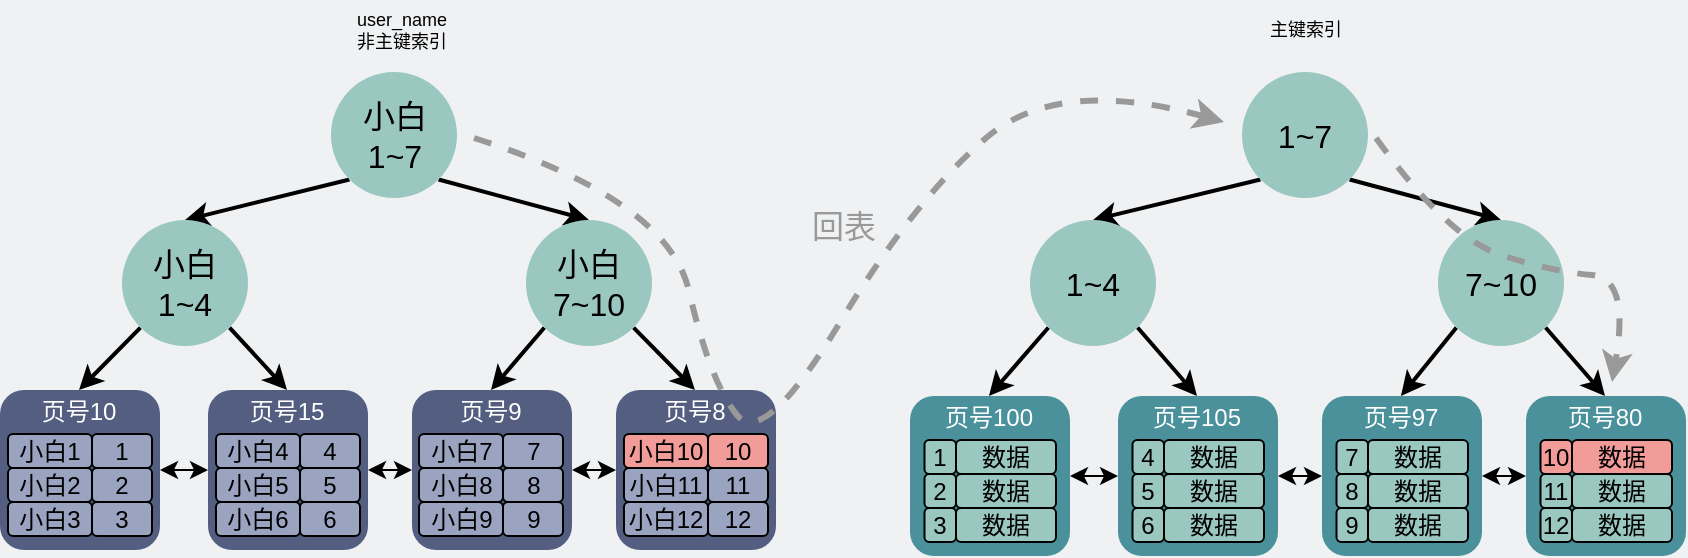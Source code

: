 <mxfile version="17.5.0" type="github">
  <diagram id="3228e29e-7158-1315-38df-8450db1d8a1d" name="Page-1">
    <mxGraphModel dx="953" dy="-217" grid="0" gridSize="10" guides="1" tooltips="1" connect="1" arrows="1" fold="1" page="1" pageScale="1" pageWidth="900" pageHeight="400" background="#EFF1F3" math="0" shadow="0">
      <root>
        <mxCell id="0" />
        <mxCell id="1" parent="0" />
        <mxCell id="I5GyB5XluzBlx0XXR46O-14" style="edgeStyle=none;rounded=0;orthogonalLoop=1;jettySize=auto;html=1;exitX=0;exitY=1;exitDx=0;exitDy=0;fontSize=16;entryX=0.5;entryY=0;entryDx=0;entryDy=0;strokeWidth=2;strokeColor=#000000;" parent="1" source="I5GyB5XluzBlx0XXR46O-1" target="I5GyB5XluzBlx0XXR46O-2" edge="1">
          <mxGeometry relative="1" as="geometry" />
        </mxCell>
        <mxCell id="I5GyB5XluzBlx0XXR46O-15" style="edgeStyle=none;rounded=0;orthogonalLoop=1;jettySize=auto;html=1;exitX=1;exitY=1;exitDx=0;exitDy=0;entryX=0.5;entryY=0;entryDx=0;entryDy=0;fontSize=16;strokeWidth=2;strokeColor=#000000;" parent="1" source="I5GyB5XluzBlx0XXR46O-1" target="I5GyB5XluzBlx0XXR46O-3" edge="1">
          <mxGeometry relative="1" as="geometry" />
        </mxCell>
        <mxCell id="I5GyB5XluzBlx0XXR46O-1" value="&lt;font style=&quot;font-size: 16px&quot;&gt;1~7&lt;/font&gt;" style="ellipse;whiteSpace=wrap;html=1;aspect=fixed;fillColor=#9AC7BF;strokeColor=none;" parent="1" vertex="1">
          <mxGeometry x="650" y="897" width="63" height="63" as="geometry" />
        </mxCell>
        <mxCell id="I5GyB5XluzBlx0XXR46O-20" style="edgeStyle=none;rounded=0;orthogonalLoop=1;jettySize=auto;html=1;exitX=0;exitY=1;exitDx=0;exitDy=0;fontSize=16;entryX=0.5;entryY=0;entryDx=0;entryDy=0;strokeWidth=2;strokeColor=#000000;" parent="1" source="I5GyB5XluzBlx0XXR46O-2" target="yyw1uqhGUR_v7xHCsKaX-19" edge="1">
          <mxGeometry relative="1" as="geometry">
            <mxPoint x="537" y="1055" as="targetPoint" />
          </mxGeometry>
        </mxCell>
        <mxCell id="I5GyB5XluzBlx0XXR46O-22" style="edgeStyle=none;rounded=0;orthogonalLoop=1;jettySize=auto;html=1;exitX=1;exitY=1;exitDx=0;exitDy=0;entryX=0.5;entryY=0;entryDx=0;entryDy=0;fontSize=16;strokeWidth=2;strokeColor=#000000;" parent="1" source="I5GyB5XluzBlx0XXR46O-2" target="yyw1uqhGUR_v7xHCsKaX-27" edge="1">
          <mxGeometry relative="1" as="geometry">
            <mxPoint x="611.87" y="1055" as="targetPoint" />
          </mxGeometry>
        </mxCell>
        <mxCell id="I5GyB5XluzBlx0XXR46O-2" value="&lt;span style=&quot;font-size: 16px&quot;&gt;1~4&lt;/span&gt;" style="ellipse;whiteSpace=wrap;html=1;aspect=fixed;fillColor=#9AC7BF;strokeColor=none;" parent="1" vertex="1">
          <mxGeometry x="544" y="971" width="63" height="63" as="geometry" />
        </mxCell>
        <mxCell id="I5GyB5XluzBlx0XXR46O-23" style="edgeStyle=none;rounded=0;orthogonalLoop=1;jettySize=auto;html=1;exitX=0;exitY=1;exitDx=0;exitDy=0;entryX=0.5;entryY=0;entryDx=0;entryDy=0;fontSize=16;strokeWidth=2;strokeColor=#000000;" parent="1" source="I5GyB5XluzBlx0XXR46O-3" target="yyw1uqhGUR_v7xHCsKaX-35" edge="1">
          <mxGeometry relative="1" as="geometry">
            <mxPoint x="688" y="1055" as="targetPoint" />
          </mxGeometry>
        </mxCell>
        <mxCell id="I5GyB5XluzBlx0XXR46O-24" style="edgeStyle=none;rounded=0;orthogonalLoop=1;jettySize=auto;html=1;exitX=1;exitY=1;exitDx=0;exitDy=0;entryX=0.5;entryY=0;entryDx=0;entryDy=0;fontSize=16;strokeWidth=2;strokeColor=#000000;" parent="1" source="I5GyB5XluzBlx0XXR46O-3" target="yyw1uqhGUR_v7xHCsKaX-43" edge="1">
          <mxGeometry relative="1" as="geometry">
            <mxPoint x="764.0" y="1055" as="targetPoint" />
          </mxGeometry>
        </mxCell>
        <mxCell id="I5GyB5XluzBlx0XXR46O-3" value="&lt;font style=&quot;font-size: 16px&quot;&gt;7~10&lt;/font&gt;" style="ellipse;whiteSpace=wrap;html=1;aspect=fixed;fillColor=#9AC7BF;strokeColor=none;" parent="1" vertex="1">
          <mxGeometry x="748" y="971" width="63" height="63" as="geometry" />
        </mxCell>
        <mxCell id="I5GyB5XluzBlx0XXR46O-33" value="主键索引" style="text;html=1;strokeColor=none;fillColor=none;align=center;verticalAlign=middle;whiteSpace=wrap;rounded=0;fontSize=9;" parent="1" vertex="1">
          <mxGeometry x="651.5" y="861" width="60" height="30" as="geometry" />
        </mxCell>
        <mxCell id="yyw1uqhGUR_v7xHCsKaX-1" style="edgeStyle=none;rounded=0;orthogonalLoop=1;jettySize=auto;html=1;exitX=0;exitY=1;exitDx=0;exitDy=0;fontSize=16;entryX=0.5;entryY=0;entryDx=0;entryDy=0;strokeWidth=2;strokeColor=#000000;" edge="1" parent="1" source="yyw1uqhGUR_v7xHCsKaX-3" target="yyw1uqhGUR_v7xHCsKaX-6">
          <mxGeometry relative="1" as="geometry" />
        </mxCell>
        <mxCell id="yyw1uqhGUR_v7xHCsKaX-2" style="edgeStyle=none;rounded=0;orthogonalLoop=1;jettySize=auto;html=1;exitX=1;exitY=1;exitDx=0;exitDy=0;entryX=0.5;entryY=0;entryDx=0;entryDy=0;fontSize=16;strokeWidth=2;strokeColor=#000000;" edge="1" parent="1" source="yyw1uqhGUR_v7xHCsKaX-3" target="yyw1uqhGUR_v7xHCsKaX-9">
          <mxGeometry relative="1" as="geometry" />
        </mxCell>
        <mxCell id="yyw1uqhGUR_v7xHCsKaX-3" value="&lt;font style=&quot;font-size: 16px&quot;&gt;小白&lt;br&gt;1~7&lt;/font&gt;" style="ellipse;whiteSpace=wrap;html=1;aspect=fixed;fillColor=#9AC7BF;strokeColor=none;" vertex="1" parent="1">
          <mxGeometry x="194.5" y="897" width="63" height="63" as="geometry" />
        </mxCell>
        <mxCell id="yyw1uqhGUR_v7xHCsKaX-4" style="edgeStyle=none;rounded=0;orthogonalLoop=1;jettySize=auto;html=1;exitX=0;exitY=1;exitDx=0;exitDy=0;fontSize=16;entryX=0.5;entryY=0;entryDx=0;entryDy=0;strokeWidth=2;strokeColor=#000000;" edge="1" parent="1" source="yyw1uqhGUR_v7xHCsKaX-6" target="yyw1uqhGUR_v7xHCsKaX-61">
          <mxGeometry relative="1" as="geometry">
            <mxPoint x="87.5" y="1055" as="targetPoint" />
          </mxGeometry>
        </mxCell>
        <mxCell id="yyw1uqhGUR_v7xHCsKaX-5" style="edgeStyle=none;rounded=0;orthogonalLoop=1;jettySize=auto;html=1;exitX=1;exitY=1;exitDx=0;exitDy=0;entryX=0.5;entryY=0;entryDx=0;entryDy=0;fontSize=16;strokeWidth=2;strokeColor=#000000;" edge="1" parent="1" source="yyw1uqhGUR_v7xHCsKaX-6" target="yyw1uqhGUR_v7xHCsKaX-70">
          <mxGeometry relative="1" as="geometry">
            <mxPoint x="175.37" y="1055" as="targetPoint" />
          </mxGeometry>
        </mxCell>
        <mxCell id="yyw1uqhGUR_v7xHCsKaX-6" value="&lt;span style=&quot;font-size: 16px&quot;&gt;小白&lt;/span&gt;&lt;br style=&quot;font-size: 16px&quot;&gt;&lt;span style=&quot;font-size: 16px&quot;&gt;1~4&lt;/span&gt;" style="ellipse;whiteSpace=wrap;html=1;aspect=fixed;fillColor=#9AC7BF;strokeColor=none;" vertex="1" parent="1">
          <mxGeometry x="90" y="971" width="63" height="63" as="geometry" />
        </mxCell>
        <mxCell id="yyw1uqhGUR_v7xHCsKaX-7" style="edgeStyle=none;rounded=0;orthogonalLoop=1;jettySize=auto;html=1;exitX=0;exitY=1;exitDx=0;exitDy=0;entryX=0.5;entryY=0;entryDx=0;entryDy=0;fontSize=16;strokeWidth=2;strokeColor=#000000;" edge="1" parent="1" source="yyw1uqhGUR_v7xHCsKaX-9" target="yyw1uqhGUR_v7xHCsKaX-79">
          <mxGeometry relative="1" as="geometry">
            <mxPoint x="263.5" y="1055" as="targetPoint" />
          </mxGeometry>
        </mxCell>
        <mxCell id="yyw1uqhGUR_v7xHCsKaX-8" style="edgeStyle=none;rounded=0;orthogonalLoop=1;jettySize=auto;html=1;exitX=1;exitY=1;exitDx=0;exitDy=0;entryX=0.5;entryY=0;entryDx=0;entryDy=0;fontSize=16;strokeWidth=2;strokeColor=#000000;" edge="1" parent="1" source="yyw1uqhGUR_v7xHCsKaX-9" target="yyw1uqhGUR_v7xHCsKaX-87">
          <mxGeometry relative="1" as="geometry">
            <mxPoint x="353.5" y="1055" as="targetPoint" />
          </mxGeometry>
        </mxCell>
        <mxCell id="yyw1uqhGUR_v7xHCsKaX-9" value="&lt;span style=&quot;font-size: 16px&quot;&gt;小白&lt;/span&gt;&lt;br style=&quot;font-size: 16px&quot;&gt;&lt;span style=&quot;font-size: 16px&quot;&gt;7~10&lt;/span&gt;" style="ellipse;whiteSpace=wrap;html=1;aspect=fixed;fillColor=#9AC7BF;strokeColor=none;" vertex="1" parent="1">
          <mxGeometry x="292" y="971" width="63" height="63" as="geometry" />
        </mxCell>
        <mxCell id="yyw1uqhGUR_v7xHCsKaX-14" value="user_name&lt;br&gt;非主键索引" style="text;html=1;strokeColor=none;fillColor=none;align=center;verticalAlign=middle;whiteSpace=wrap;rounded=0;fontSize=9;" vertex="1" parent="1">
          <mxGeometry x="191" y="861" width="77.5" height="30" as="geometry" />
        </mxCell>
        <mxCell id="yyw1uqhGUR_v7xHCsKaX-53" style="edgeStyle=none;rounded=0;orthogonalLoop=1;jettySize=auto;html=1;exitX=1;exitY=0.5;exitDx=0;exitDy=0;entryX=0;entryY=0.5;entryDx=0;entryDy=0;fontSize=16;fontColor=#FFFFFF;strokeColor=#000000;strokeWidth=1;startArrow=classic;startFill=1;" edge="1" parent="1" source="yyw1uqhGUR_v7xHCsKaX-17" target="yyw1uqhGUR_v7xHCsKaX-25">
          <mxGeometry relative="1" as="geometry" />
        </mxCell>
        <mxCell id="yyw1uqhGUR_v7xHCsKaX-17" value="&lt;font color=&quot;#ffffff&quot;&gt;&lt;span style=&quot;font-size: 16px&quot;&gt;&lt;br&gt;&lt;/span&gt;&lt;/font&gt;" style="whiteSpace=wrap;html=1;aspect=fixed;rounded=1;strokeColor=none;fillColor=#4A919B;" vertex="1" parent="1">
          <mxGeometry x="484" y="1059" width="80" height="80" as="geometry" />
        </mxCell>
        <mxCell id="yyw1uqhGUR_v7xHCsKaX-18" value="数据" style="rounded=1;whiteSpace=wrap;html=1;fillColor=#9AC7BF;strokeColor=default;fontColor=#000000;align=center;" vertex="1" parent="1">
          <mxGeometry x="507" y="1081" width="50" height="17" as="geometry" />
        </mxCell>
        <mxCell id="yyw1uqhGUR_v7xHCsKaX-19" value="&lt;font color=&quot;#ffffff&quot;&gt;页号100&lt;/font&gt;" style="text;html=1;strokeColor=none;fillColor=none;align=center;verticalAlign=middle;whiteSpace=wrap;rounded=0;dashed=1;fontColor=#535E80;" vertex="1" parent="1">
          <mxGeometry x="496" y="1059" width="55" height="22" as="geometry" />
        </mxCell>
        <mxCell id="yyw1uqhGUR_v7xHCsKaX-20" value="&lt;font&gt;1&lt;/font&gt;" style="rounded=1;whiteSpace=wrap;html=1;fillColor=#9AC7BF;strokeColor=default;fontColor=#000000;" vertex="1" parent="1">
          <mxGeometry x="491.25" y="1081" width="15.75" height="17" as="geometry" />
        </mxCell>
        <mxCell id="yyw1uqhGUR_v7xHCsKaX-21" value="数据" style="rounded=1;whiteSpace=wrap;html=1;fillColor=#9AC7BF;strokeColor=default;fontColor=#000000;align=center;" vertex="1" parent="1">
          <mxGeometry x="507" y="1098" width="50" height="17" as="geometry" />
        </mxCell>
        <mxCell id="yyw1uqhGUR_v7xHCsKaX-22" value="&lt;font&gt;2&lt;/font&gt;" style="rounded=1;whiteSpace=wrap;html=1;fillColor=#9AC7BF;strokeColor=default;fontColor=#000000;" vertex="1" parent="1">
          <mxGeometry x="491.25" y="1098" width="15.75" height="17" as="geometry" />
        </mxCell>
        <mxCell id="yyw1uqhGUR_v7xHCsKaX-23" value="数据" style="rounded=1;whiteSpace=wrap;html=1;fillColor=#9AC7BF;strokeColor=default;fontColor=#000000;align=center;" vertex="1" parent="1">
          <mxGeometry x="507" y="1115" width="50" height="17" as="geometry" />
        </mxCell>
        <mxCell id="yyw1uqhGUR_v7xHCsKaX-24" value="&lt;font&gt;3&lt;/font&gt;" style="rounded=1;whiteSpace=wrap;html=1;fillColor=#9AC7BF;strokeColor=default;fontColor=#000000;" vertex="1" parent="1">
          <mxGeometry x="491.25" y="1115" width="15.75" height="17" as="geometry" />
        </mxCell>
        <mxCell id="yyw1uqhGUR_v7xHCsKaX-54" style="edgeStyle=none;rounded=0;orthogonalLoop=1;jettySize=auto;html=1;exitX=1;exitY=0.5;exitDx=0;exitDy=0;entryX=0;entryY=0.5;entryDx=0;entryDy=0;fontSize=16;fontColor=#FFFFFF;startArrow=classic;startFill=1;strokeColor=#000000;strokeWidth=1;" edge="1" parent="1" source="yyw1uqhGUR_v7xHCsKaX-25" target="yyw1uqhGUR_v7xHCsKaX-33">
          <mxGeometry relative="1" as="geometry" />
        </mxCell>
        <mxCell id="yyw1uqhGUR_v7xHCsKaX-25" value="&lt;font color=&quot;#ffffff&quot;&gt;&lt;span style=&quot;font-size: 16px&quot;&gt;&lt;br&gt;&lt;/span&gt;&lt;/font&gt;" style="whiteSpace=wrap;html=1;aspect=fixed;rounded=1;strokeColor=none;fillColor=#4A919B;" vertex="1" parent="1">
          <mxGeometry x="588" y="1059" width="80" height="80" as="geometry" />
        </mxCell>
        <mxCell id="yyw1uqhGUR_v7xHCsKaX-26" value="数据" style="rounded=1;whiteSpace=wrap;html=1;fillColor=#9AC7BF;strokeColor=default;fontColor=#000000;align=center;" vertex="1" parent="1">
          <mxGeometry x="611" y="1081" width="50" height="17" as="geometry" />
        </mxCell>
        <mxCell id="yyw1uqhGUR_v7xHCsKaX-27" value="&lt;font color=&quot;#ffffff&quot;&gt;页号105&lt;/font&gt;" style="text;html=1;strokeColor=none;fillColor=none;align=center;verticalAlign=middle;whiteSpace=wrap;rounded=0;dashed=1;fontColor=#535E80;" vertex="1" parent="1">
          <mxGeometry x="600" y="1059" width="55" height="22" as="geometry" />
        </mxCell>
        <mxCell id="yyw1uqhGUR_v7xHCsKaX-28" value="&lt;font&gt;4&lt;/font&gt;" style="rounded=1;whiteSpace=wrap;html=1;fillColor=#9AC7BF;strokeColor=default;fontColor=#000000;" vertex="1" parent="1">
          <mxGeometry x="595.25" y="1081" width="15.75" height="17" as="geometry" />
        </mxCell>
        <mxCell id="yyw1uqhGUR_v7xHCsKaX-29" value="数据" style="rounded=1;whiteSpace=wrap;html=1;fillColor=#9AC7BF;strokeColor=default;fontColor=#000000;align=center;" vertex="1" parent="1">
          <mxGeometry x="611" y="1098" width="50" height="17" as="geometry" />
        </mxCell>
        <mxCell id="yyw1uqhGUR_v7xHCsKaX-30" value="&lt;font&gt;5&lt;/font&gt;" style="rounded=1;whiteSpace=wrap;html=1;fillColor=#9AC7BF;strokeColor=default;fontColor=#000000;" vertex="1" parent="1">
          <mxGeometry x="595.25" y="1098" width="15.75" height="17" as="geometry" />
        </mxCell>
        <mxCell id="yyw1uqhGUR_v7xHCsKaX-31" value="数据" style="rounded=1;whiteSpace=wrap;html=1;fillColor=#9AC7BF;strokeColor=default;fontColor=#000000;align=center;" vertex="1" parent="1">
          <mxGeometry x="611" y="1115" width="50" height="17" as="geometry" />
        </mxCell>
        <mxCell id="yyw1uqhGUR_v7xHCsKaX-32" value="&lt;font&gt;6&lt;/font&gt;" style="rounded=1;whiteSpace=wrap;html=1;fillColor=#9AC7BF;strokeColor=default;fontColor=#000000;" vertex="1" parent="1">
          <mxGeometry x="595.25" y="1115" width="15.75" height="17" as="geometry" />
        </mxCell>
        <mxCell id="yyw1uqhGUR_v7xHCsKaX-55" style="edgeStyle=none;rounded=0;orthogonalLoop=1;jettySize=auto;html=1;exitX=1;exitY=0.5;exitDx=0;exitDy=0;fontSize=16;fontColor=#FFFFFF;startArrow=classic;startFill=1;strokeColor=#000000;strokeWidth=1;" edge="1" parent="1" source="yyw1uqhGUR_v7xHCsKaX-33" target="yyw1uqhGUR_v7xHCsKaX-41">
          <mxGeometry relative="1" as="geometry" />
        </mxCell>
        <mxCell id="yyw1uqhGUR_v7xHCsKaX-33" value="&lt;font color=&quot;#ffffff&quot;&gt;&lt;span style=&quot;font-size: 16px&quot;&gt;&lt;br&gt;&lt;/span&gt;&lt;/font&gt;" style="whiteSpace=wrap;html=1;aspect=fixed;rounded=1;strokeColor=none;fillColor=#4A919B;" vertex="1" parent="1">
          <mxGeometry x="690" y="1059" width="80" height="80" as="geometry" />
        </mxCell>
        <mxCell id="yyw1uqhGUR_v7xHCsKaX-34" value="数据" style="rounded=1;whiteSpace=wrap;html=1;fillColor=#9AC7BF;strokeColor=default;fontColor=#000000;align=center;" vertex="1" parent="1">
          <mxGeometry x="713" y="1081" width="50" height="17" as="geometry" />
        </mxCell>
        <mxCell id="yyw1uqhGUR_v7xHCsKaX-35" value="&lt;font color=&quot;#ffffff&quot;&gt;页号97&lt;/font&gt;" style="text;html=1;strokeColor=none;fillColor=none;align=center;verticalAlign=middle;whiteSpace=wrap;rounded=0;dashed=1;fontColor=#535E80;" vertex="1" parent="1">
          <mxGeometry x="702" y="1059" width="55" height="22" as="geometry" />
        </mxCell>
        <mxCell id="yyw1uqhGUR_v7xHCsKaX-36" value="&lt;font&gt;7&lt;/font&gt;" style="rounded=1;whiteSpace=wrap;html=1;fillColor=#9AC7BF;strokeColor=default;fontColor=#000000;" vertex="1" parent="1">
          <mxGeometry x="697.25" y="1081" width="15.75" height="17" as="geometry" />
        </mxCell>
        <mxCell id="yyw1uqhGUR_v7xHCsKaX-37" value="数据" style="rounded=1;whiteSpace=wrap;html=1;fillColor=#9AC7BF;strokeColor=default;fontColor=#000000;align=center;" vertex="1" parent="1">
          <mxGeometry x="713" y="1098" width="50" height="17" as="geometry" />
        </mxCell>
        <mxCell id="yyw1uqhGUR_v7xHCsKaX-38" value="&lt;font&gt;8&lt;/font&gt;" style="rounded=1;whiteSpace=wrap;html=1;fillColor=#9AC7BF;strokeColor=default;fontColor=#000000;" vertex="1" parent="1">
          <mxGeometry x="697.25" y="1098" width="15.75" height="17" as="geometry" />
        </mxCell>
        <mxCell id="yyw1uqhGUR_v7xHCsKaX-39" value="数据" style="rounded=1;whiteSpace=wrap;html=1;fillColor=#9AC7BF;strokeColor=default;fontColor=#000000;align=center;" vertex="1" parent="1">
          <mxGeometry x="713" y="1115" width="50" height="17" as="geometry" />
        </mxCell>
        <mxCell id="yyw1uqhGUR_v7xHCsKaX-40" value="&lt;font&gt;9&lt;/font&gt;" style="rounded=1;whiteSpace=wrap;html=1;fillColor=#9AC7BF;strokeColor=default;fontColor=#000000;" vertex="1" parent="1">
          <mxGeometry x="697.25" y="1115" width="15.75" height="17" as="geometry" />
        </mxCell>
        <mxCell id="yyw1uqhGUR_v7xHCsKaX-41" value="&lt;font color=&quot;#ffffff&quot;&gt;&lt;span style=&quot;font-size: 16px&quot;&gt;&lt;br&gt;&lt;/span&gt;&lt;/font&gt;" style="whiteSpace=wrap;html=1;aspect=fixed;rounded=1;strokeColor=none;fillColor=#4A919B;" vertex="1" parent="1">
          <mxGeometry x="792" y="1059" width="80" height="80" as="geometry" />
        </mxCell>
        <mxCell id="yyw1uqhGUR_v7xHCsKaX-42" value="数据" style="rounded=1;whiteSpace=wrap;html=1;fillColor=#F19C99;strokeColor=default;fontColor=#000000;align=center;" vertex="1" parent="1">
          <mxGeometry x="815" y="1081" width="50" height="17" as="geometry" />
        </mxCell>
        <mxCell id="yyw1uqhGUR_v7xHCsKaX-43" value="&lt;font color=&quot;#ffffff&quot;&gt;页号80&lt;/font&gt;" style="text;html=1;strokeColor=none;fillColor=none;align=center;verticalAlign=middle;whiteSpace=wrap;rounded=0;dashed=1;fontColor=#535E80;" vertex="1" parent="1">
          <mxGeometry x="804" y="1059" width="55" height="22" as="geometry" />
        </mxCell>
        <mxCell id="yyw1uqhGUR_v7xHCsKaX-44" value="&lt;font&gt;10&lt;/font&gt;" style="rounded=1;whiteSpace=wrap;html=1;fillColor=#F19C99;strokeColor=default;fontColor=#000000;" vertex="1" parent="1">
          <mxGeometry x="799.25" y="1081" width="15.75" height="17" as="geometry" />
        </mxCell>
        <mxCell id="yyw1uqhGUR_v7xHCsKaX-45" value="数据" style="rounded=1;whiteSpace=wrap;html=1;fillColor=#9AC7BF;strokeColor=default;fontColor=#000000;align=center;" vertex="1" parent="1">
          <mxGeometry x="815" y="1098" width="50" height="17" as="geometry" />
        </mxCell>
        <mxCell id="yyw1uqhGUR_v7xHCsKaX-46" value="&lt;font&gt;11&lt;/font&gt;" style="rounded=1;whiteSpace=wrap;html=1;fillColor=#9AC7BF;strokeColor=default;fontColor=#000000;" vertex="1" parent="1">
          <mxGeometry x="799.25" y="1098" width="15.75" height="17" as="geometry" />
        </mxCell>
        <mxCell id="yyw1uqhGUR_v7xHCsKaX-47" value="数据" style="rounded=1;whiteSpace=wrap;html=1;fillColor=#9AC7BF;strokeColor=default;fontColor=#000000;align=center;" vertex="1" parent="1">
          <mxGeometry x="815" y="1115" width="50" height="17" as="geometry" />
        </mxCell>
        <mxCell id="yyw1uqhGUR_v7xHCsKaX-48" value="&lt;font&gt;12&lt;/font&gt;" style="rounded=1;whiteSpace=wrap;html=1;fillColor=#9AC7BF;strokeColor=default;fontColor=#000000;" vertex="1" parent="1">
          <mxGeometry x="799.25" y="1115" width="15.75" height="17" as="geometry" />
        </mxCell>
        <mxCell id="yyw1uqhGUR_v7xHCsKaX-58" style="edgeStyle=none;rounded=0;orthogonalLoop=1;jettySize=auto;html=1;exitX=1;exitY=0.5;exitDx=0;exitDy=0;entryX=0;entryY=0.5;entryDx=0;entryDy=0;fontSize=16;fontColor=#FFFFFF;strokeColor=#000000;strokeWidth=1;startArrow=classic;startFill=1;" edge="1" parent="1" source="yyw1uqhGUR_v7xHCsKaX-59" target="yyw1uqhGUR_v7xHCsKaX-68">
          <mxGeometry relative="1" as="geometry" />
        </mxCell>
        <mxCell id="yyw1uqhGUR_v7xHCsKaX-59" value="&lt;font color=&quot;#ffffff&quot;&gt;&lt;span style=&quot;font-size: 16px&quot;&gt;&lt;br&gt;&lt;/span&gt;&lt;/font&gt;" style="whiteSpace=wrap;html=1;aspect=fixed;rounded=1;strokeColor=none;fillColor=#535E80;" vertex="1" parent="1">
          <mxGeometry x="29" y="1056" width="80" height="80" as="geometry" />
        </mxCell>
        <mxCell id="yyw1uqhGUR_v7xHCsKaX-60" value="1" style="rounded=1;whiteSpace=wrap;html=1;fillColor=#9AA4C0;strokeColor=default;fontColor=#000000;align=center;" vertex="1" parent="1">
          <mxGeometry x="75" y="1078" width="30" height="17" as="geometry" />
        </mxCell>
        <mxCell id="yyw1uqhGUR_v7xHCsKaX-61" value="&lt;font color=&quot;#ffffff&quot;&gt;页号10&lt;/font&gt;" style="text;html=1;strokeColor=none;fillColor=none;align=center;verticalAlign=middle;whiteSpace=wrap;rounded=0;dashed=1;fontColor=#535E80;" vertex="1" parent="1">
          <mxGeometry x="41" y="1056" width="55" height="22" as="geometry" />
        </mxCell>
        <mxCell id="yyw1uqhGUR_v7xHCsKaX-62" value="小白1" style="rounded=1;whiteSpace=wrap;html=1;fillColor=#9AA4C0;strokeColor=default;fontColor=#000000;" vertex="1" parent="1">
          <mxGeometry x="33" y="1078" width="42" height="17" as="geometry" />
        </mxCell>
        <mxCell id="yyw1uqhGUR_v7xHCsKaX-67" style="edgeStyle=none;rounded=0;orthogonalLoop=1;jettySize=auto;html=1;exitX=1;exitY=0.5;exitDx=0;exitDy=0;entryX=0;entryY=0.5;entryDx=0;entryDy=0;fontSize=16;fontColor=#FFFFFF;startArrow=classic;startFill=1;strokeColor=#000000;strokeWidth=1;" edge="1" parent="1" source="yyw1uqhGUR_v7xHCsKaX-68" target="yyw1uqhGUR_v7xHCsKaX-77">
          <mxGeometry relative="1" as="geometry" />
        </mxCell>
        <mxCell id="yyw1uqhGUR_v7xHCsKaX-68" value="&lt;font color=&quot;#ffffff&quot;&gt;&lt;span style=&quot;font-size: 16px&quot;&gt;&lt;br&gt;&lt;/span&gt;&lt;/font&gt;" style="whiteSpace=wrap;html=1;aspect=fixed;rounded=1;strokeColor=none;fillColor=#535E80;" vertex="1" parent="1">
          <mxGeometry x="133" y="1056" width="80" height="80" as="geometry" />
        </mxCell>
        <mxCell id="yyw1uqhGUR_v7xHCsKaX-70" value="&lt;font color=&quot;#ffffff&quot;&gt;页号15&lt;/font&gt;" style="text;html=1;strokeColor=none;fillColor=none;align=center;verticalAlign=middle;whiteSpace=wrap;rounded=0;dashed=1;fontColor=#535E80;" vertex="1" parent="1">
          <mxGeometry x="145" y="1056" width="55" height="22" as="geometry" />
        </mxCell>
        <mxCell id="yyw1uqhGUR_v7xHCsKaX-76" style="edgeStyle=none;rounded=0;orthogonalLoop=1;jettySize=auto;html=1;exitX=1;exitY=0.5;exitDx=0;exitDy=0;fontSize=16;fontColor=#FFFFFF;startArrow=classic;startFill=1;strokeColor=#000000;strokeWidth=1;" edge="1" parent="1" source="yyw1uqhGUR_v7xHCsKaX-77" target="yyw1uqhGUR_v7xHCsKaX-85">
          <mxGeometry relative="1" as="geometry" />
        </mxCell>
        <mxCell id="yyw1uqhGUR_v7xHCsKaX-77" value="&lt;font color=&quot;#ffffff&quot;&gt;&lt;span style=&quot;font-size: 16px&quot;&gt;&lt;br&gt;&lt;/span&gt;&lt;/font&gt;" style="whiteSpace=wrap;html=1;aspect=fixed;rounded=1;strokeColor=none;fillColor=#535E80;" vertex="1" parent="1">
          <mxGeometry x="235" y="1056" width="80" height="80" as="geometry" />
        </mxCell>
        <mxCell id="yyw1uqhGUR_v7xHCsKaX-79" value="&lt;font color=&quot;#ffffff&quot;&gt;页号9&lt;/font&gt;" style="text;html=1;strokeColor=none;fillColor=none;align=center;verticalAlign=middle;whiteSpace=wrap;rounded=0;dashed=1;fontColor=#535E80;" vertex="1" parent="1">
          <mxGeometry x="247" y="1056" width="55" height="22" as="geometry" />
        </mxCell>
        <mxCell id="yyw1uqhGUR_v7xHCsKaX-85" value="&lt;font color=&quot;#ffffff&quot;&gt;&lt;span style=&quot;font-size: 16px&quot;&gt;&lt;br&gt;&lt;/span&gt;&lt;/font&gt;" style="whiteSpace=wrap;html=1;aspect=fixed;rounded=1;strokeColor=none;fillColor=#535E80;" vertex="1" parent="1">
          <mxGeometry x="337" y="1056" width="80" height="80" as="geometry" />
        </mxCell>
        <mxCell id="yyw1uqhGUR_v7xHCsKaX-87" value="&lt;font color=&quot;#ffffff&quot;&gt;页号8&lt;/font&gt;" style="text;html=1;strokeColor=none;fillColor=none;align=center;verticalAlign=middle;whiteSpace=wrap;rounded=0;dashed=1;fontColor=#535E80;" vertex="1" parent="1">
          <mxGeometry x="349" y="1056" width="55" height="22" as="geometry" />
        </mxCell>
        <mxCell id="yyw1uqhGUR_v7xHCsKaX-99" value="2" style="rounded=1;whiteSpace=wrap;html=1;fillColor=#9AA4C0;strokeColor=default;fontColor=#000000;align=center;" vertex="1" parent="1">
          <mxGeometry x="75" y="1095" width="30" height="17" as="geometry" />
        </mxCell>
        <mxCell id="yyw1uqhGUR_v7xHCsKaX-100" value="小白2" style="rounded=1;whiteSpace=wrap;html=1;fillColor=#9AA4C0;strokeColor=default;fontColor=#000000;" vertex="1" parent="1">
          <mxGeometry x="33" y="1095" width="42" height="17" as="geometry" />
        </mxCell>
        <mxCell id="yyw1uqhGUR_v7xHCsKaX-101" value="3" style="rounded=1;whiteSpace=wrap;html=1;fillColor=#9AA4C0;strokeColor=default;fontColor=#000000;align=center;" vertex="1" parent="1">
          <mxGeometry x="75" y="1112" width="30" height="17" as="geometry" />
        </mxCell>
        <mxCell id="yyw1uqhGUR_v7xHCsKaX-102" value="小白3" style="rounded=1;whiteSpace=wrap;html=1;fillColor=#9AA4C0;strokeColor=default;fontColor=#000000;" vertex="1" parent="1">
          <mxGeometry x="33" y="1112" width="42" height="17" as="geometry" />
        </mxCell>
        <mxCell id="yyw1uqhGUR_v7xHCsKaX-109" value="4" style="rounded=1;whiteSpace=wrap;html=1;fillColor=#9AA4C0;strokeColor=default;fontColor=#000000;align=center;" vertex="1" parent="1">
          <mxGeometry x="179" y="1078" width="30" height="17" as="geometry" />
        </mxCell>
        <mxCell id="yyw1uqhGUR_v7xHCsKaX-110" value="小白4" style="rounded=1;whiteSpace=wrap;html=1;fillColor=#9AA4C0;strokeColor=default;fontColor=#000000;" vertex="1" parent="1">
          <mxGeometry x="137" y="1078" width="42" height="17" as="geometry" />
        </mxCell>
        <mxCell id="yyw1uqhGUR_v7xHCsKaX-111" value="5" style="rounded=1;whiteSpace=wrap;html=1;fillColor=#9AA4C0;strokeColor=default;fontColor=#000000;align=center;" vertex="1" parent="1">
          <mxGeometry x="179" y="1095" width="30" height="17" as="geometry" />
        </mxCell>
        <mxCell id="yyw1uqhGUR_v7xHCsKaX-112" value="小白5" style="rounded=1;whiteSpace=wrap;html=1;fillColor=#9AA4C0;strokeColor=default;fontColor=#000000;" vertex="1" parent="1">
          <mxGeometry x="137" y="1095" width="42" height="17" as="geometry" />
        </mxCell>
        <mxCell id="yyw1uqhGUR_v7xHCsKaX-113" value="6" style="rounded=1;whiteSpace=wrap;html=1;fillColor=#9AA4C0;strokeColor=default;fontColor=#000000;align=center;" vertex="1" parent="1">
          <mxGeometry x="179" y="1112" width="30" height="17" as="geometry" />
        </mxCell>
        <mxCell id="yyw1uqhGUR_v7xHCsKaX-114" value="小白6" style="rounded=1;whiteSpace=wrap;html=1;fillColor=#9AA4C0;strokeColor=default;fontColor=#000000;" vertex="1" parent="1">
          <mxGeometry x="137" y="1112" width="42" height="17" as="geometry" />
        </mxCell>
        <mxCell id="yyw1uqhGUR_v7xHCsKaX-115" value="7" style="rounded=1;whiteSpace=wrap;html=1;fillColor=#9AA4C0;strokeColor=default;fontColor=#000000;align=center;" vertex="1" parent="1">
          <mxGeometry x="280.5" y="1078" width="30" height="17" as="geometry" />
        </mxCell>
        <mxCell id="yyw1uqhGUR_v7xHCsKaX-116" value="小白7" style="rounded=1;whiteSpace=wrap;html=1;fillColor=#9AA4C0;strokeColor=default;fontColor=#000000;" vertex="1" parent="1">
          <mxGeometry x="238.5" y="1078" width="42" height="17" as="geometry" />
        </mxCell>
        <mxCell id="yyw1uqhGUR_v7xHCsKaX-117" value="8" style="rounded=1;whiteSpace=wrap;html=1;fillColor=#9AA4C0;strokeColor=default;fontColor=#000000;align=center;" vertex="1" parent="1">
          <mxGeometry x="280.5" y="1095" width="30" height="17" as="geometry" />
        </mxCell>
        <mxCell id="yyw1uqhGUR_v7xHCsKaX-118" value="小白8" style="rounded=1;whiteSpace=wrap;html=1;fillColor=#9AA4C0;strokeColor=default;fontColor=#000000;" vertex="1" parent="1">
          <mxGeometry x="238.5" y="1095" width="42" height="17" as="geometry" />
        </mxCell>
        <mxCell id="yyw1uqhGUR_v7xHCsKaX-119" value="9" style="rounded=1;whiteSpace=wrap;html=1;fillColor=#9AA4C0;strokeColor=default;fontColor=#000000;align=center;" vertex="1" parent="1">
          <mxGeometry x="280.5" y="1112" width="30" height="17" as="geometry" />
        </mxCell>
        <mxCell id="yyw1uqhGUR_v7xHCsKaX-120" value="小白9" style="rounded=1;whiteSpace=wrap;html=1;fillColor=#9AA4C0;strokeColor=default;fontColor=#000000;" vertex="1" parent="1">
          <mxGeometry x="238.5" y="1112" width="42" height="17" as="geometry" />
        </mxCell>
        <mxCell id="yyw1uqhGUR_v7xHCsKaX-121" value="10" style="rounded=1;whiteSpace=wrap;html=1;fillColor=#F19C99;strokeColor=default;fontColor=#000000;align=center;" vertex="1" parent="1">
          <mxGeometry x="383" y="1078" width="30" height="17" as="geometry" />
        </mxCell>
        <mxCell id="yyw1uqhGUR_v7xHCsKaX-122" value="小白10" style="rounded=1;whiteSpace=wrap;html=1;fillColor=#F19C99;strokeColor=default;fontColor=#000000;" vertex="1" parent="1">
          <mxGeometry x="341" y="1078" width="42" height="17" as="geometry" />
        </mxCell>
        <mxCell id="yyw1uqhGUR_v7xHCsKaX-123" value="11" style="rounded=1;whiteSpace=wrap;html=1;fillColor=#9AA4C0;strokeColor=default;fontColor=#000000;align=center;" vertex="1" parent="1">
          <mxGeometry x="383" y="1095" width="30" height="17" as="geometry" />
        </mxCell>
        <mxCell id="yyw1uqhGUR_v7xHCsKaX-124" value="小白11" style="rounded=1;whiteSpace=wrap;html=1;fillColor=#9AA4C0;strokeColor=default;fontColor=#000000;" vertex="1" parent="1">
          <mxGeometry x="341" y="1095" width="42" height="17" as="geometry" />
        </mxCell>
        <mxCell id="yyw1uqhGUR_v7xHCsKaX-125" value="12" style="rounded=1;whiteSpace=wrap;html=1;fillColor=#9AA4C0;strokeColor=default;fontColor=#000000;align=center;" vertex="1" parent="1">
          <mxGeometry x="383" y="1112" width="30" height="17" as="geometry" />
        </mxCell>
        <mxCell id="yyw1uqhGUR_v7xHCsKaX-126" value="小白12" style="rounded=1;whiteSpace=wrap;html=1;fillColor=#9AA4C0;strokeColor=default;fontColor=#000000;" vertex="1" parent="1">
          <mxGeometry x="341" y="1112" width="42" height="17" as="geometry" />
        </mxCell>
        <mxCell id="yyw1uqhGUR_v7xHCsKaX-15" value="" style="curved=1;endArrow=classic;html=1;rounded=0;fontSize=16;fontColor=#FFFFFF;strokeColor=#999999;strokeWidth=3;dashed=1;" edge="1" parent="1">
          <mxGeometry width="50" height="50" relative="1" as="geometry">
            <mxPoint x="266" y="930" as="sourcePoint" />
            <mxPoint x="641" y="922" as="targetPoint" />
            <Array as="points">
              <mxPoint x="363" y="961" />
              <mxPoint x="384" y="1052" />
              <mxPoint x="411" y="1085" />
              <mxPoint x="486" y="961" />
              <mxPoint x="558" y="899" />
            </Array>
          </mxGeometry>
        </mxCell>
        <mxCell id="yyw1uqhGUR_v7xHCsKaX-130" value="" style="curved=1;endArrow=classic;html=1;rounded=0;fontSize=16;fontColor=#FFFFFF;strokeColor=#999999;strokeWidth=3;dashed=1;" edge="1" parent="1">
          <mxGeometry width="50" height="50" relative="1" as="geometry">
            <mxPoint x="717" y="930" as="sourcePoint" />
            <mxPoint x="835" y="1052" as="targetPoint" />
            <Array as="points">
              <mxPoint x="753" y="980" />
              <mxPoint x="806" y="997" />
              <mxPoint x="844" y="1000" />
            </Array>
          </mxGeometry>
        </mxCell>
        <mxCell id="yyw1uqhGUR_v7xHCsKaX-131" value="&lt;font color=&quot;#999999&quot;&gt;回表&lt;/font&gt;" style="text;html=1;strokeColor=none;fillColor=none;align=center;verticalAlign=middle;whiteSpace=wrap;rounded=0;fontSize=16;fontColor=#FFFFFF;" vertex="1" parent="1">
          <mxGeometry x="421" y="959" width="60" height="30" as="geometry" />
        </mxCell>
      </root>
    </mxGraphModel>
  </diagram>
</mxfile>

